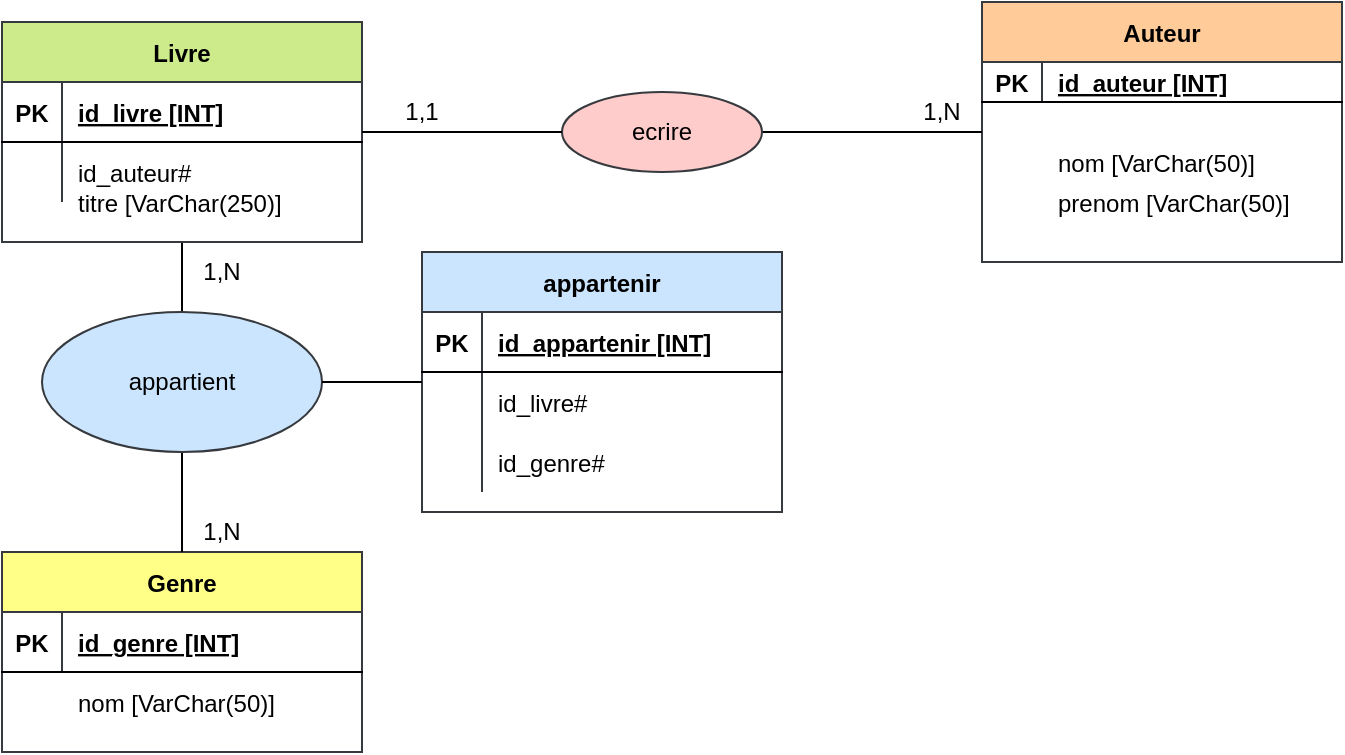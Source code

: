<mxfile version="15.0.2" type="github" pages="3">
  <diagram id="AbCE0Ak5oIQ9xh3UHS5y" name="Page-1">
    <mxGraphModel dx="1102" dy="572" grid="1" gridSize="10" guides="1" tooltips="1" connect="1" arrows="1" fold="1" page="1" pageScale="1" pageWidth="827" pageHeight="1169" math="0" shadow="0">
      <root>
        <mxCell id="0" />
        <mxCell id="1" parent="0" />
        <mxCell id="mOvz1noFgvbSAtTz_Kud-14" value="Auteur" style="shape=table;startSize=30;container=1;collapsible=1;childLayout=tableLayout;fixedRows=1;rowLines=0;fontStyle=1;align=center;resizeLast=1;fillColor=#ffcc99;strokeColor=#36393d;" parent="1" vertex="1">
          <mxGeometry x="560" y="135" width="180" height="130" as="geometry" />
        </mxCell>
        <mxCell id="mOvz1noFgvbSAtTz_Kud-15" value="" style="shape=partialRectangle;collapsible=0;dropTarget=0;pointerEvents=0;fillColor=none;top=0;left=0;bottom=1;right=0;points=[[0,0.5],[1,0.5]];portConstraint=eastwest;" parent="mOvz1noFgvbSAtTz_Kud-14" vertex="1">
          <mxGeometry y="30" width="180" height="20" as="geometry" />
        </mxCell>
        <mxCell id="mOvz1noFgvbSAtTz_Kud-16" value="PK" style="shape=partialRectangle;connectable=0;fillColor=none;top=0;left=0;bottom=0;right=0;fontStyle=1;overflow=hidden;" parent="mOvz1noFgvbSAtTz_Kud-15" vertex="1">
          <mxGeometry width="30" height="20" as="geometry" />
        </mxCell>
        <mxCell id="mOvz1noFgvbSAtTz_Kud-17" value="id_auteur [INT]" style="shape=partialRectangle;connectable=0;fillColor=none;top=0;left=0;bottom=0;right=0;align=left;spacingLeft=6;fontStyle=5;overflow=hidden;" parent="mOvz1noFgvbSAtTz_Kud-15" vertex="1">
          <mxGeometry x="30" width="150" height="20" as="geometry" />
        </mxCell>
        <mxCell id="mOvz1noFgvbSAtTz_Kud-33" value="1,1" style="text;html=1;strokeColor=none;fillColor=none;align=center;verticalAlign=middle;whiteSpace=wrap;rounded=0;" parent="1" vertex="1">
          <mxGeometry x="260" y="180" width="40" height="20" as="geometry" />
        </mxCell>
        <mxCell id="mOvz1noFgvbSAtTz_Kud-34" value="1,N" style="text;html=1;strokeColor=none;fillColor=none;align=center;verticalAlign=middle;whiteSpace=wrap;rounded=0;" parent="1" vertex="1">
          <mxGeometry x="520" y="180" width="40" height="20" as="geometry" />
        </mxCell>
        <mxCell id="mOvz1noFgvbSAtTz_Kud-35" value="Genre" style="shape=table;startSize=30;container=1;collapsible=1;childLayout=tableLayout;fixedRows=1;rowLines=0;fontStyle=1;align=center;resizeLast=1;fillColor=#ffff88;strokeColor=#36393d;" parent="1" vertex="1">
          <mxGeometry x="70" y="410" width="180" height="100" as="geometry" />
        </mxCell>
        <mxCell id="mOvz1noFgvbSAtTz_Kud-36" value="" style="shape=partialRectangle;collapsible=0;dropTarget=0;pointerEvents=0;fillColor=none;top=0;left=0;bottom=1;right=0;points=[[0,0.5],[1,0.5]];portConstraint=eastwest;" parent="mOvz1noFgvbSAtTz_Kud-35" vertex="1">
          <mxGeometry y="30" width="180" height="30" as="geometry" />
        </mxCell>
        <mxCell id="mOvz1noFgvbSAtTz_Kud-37" value="PK" style="shape=partialRectangle;connectable=0;fillColor=none;top=0;left=0;bottom=0;right=0;fontStyle=1;overflow=hidden;" parent="mOvz1noFgvbSAtTz_Kud-36" vertex="1">
          <mxGeometry width="30" height="30" as="geometry" />
        </mxCell>
        <mxCell id="mOvz1noFgvbSAtTz_Kud-38" value="id_genre [INT]" style="shape=partialRectangle;connectable=0;fillColor=none;top=0;left=0;bottom=0;right=0;align=left;spacingLeft=6;fontStyle=5;overflow=hidden;" parent="mOvz1noFgvbSAtTz_Kud-36" vertex="1">
          <mxGeometry x="30" width="150" height="30" as="geometry" />
        </mxCell>
        <mxCell id="mOvz1noFgvbSAtTz_Kud-40" value="" style="endArrow=none;html=1;rounded=0;" parent="1" source="mOvz1noFgvbSAtTz_Kud-62" target="mOvz1noFgvbSAtTz_Kud-35" edge="1">
          <mxGeometry relative="1" as="geometry">
            <mxPoint x="160" y="220" as="sourcePoint" />
            <mxPoint x="160" y="400" as="targetPoint" />
          </mxGeometry>
        </mxCell>
        <mxCell id="mOvz1noFgvbSAtTz_Kud-62" value="Livre" style="shape=table;startSize=30;container=1;collapsible=1;childLayout=tableLayout;fixedRows=1;rowLines=0;fontStyle=1;align=center;resizeLast=1;fillColor=#cdeb8b;strokeColor=#36393d;" parent="1" vertex="1">
          <mxGeometry x="70" y="145" width="180" height="110" as="geometry" />
        </mxCell>
        <mxCell id="mOvz1noFgvbSAtTz_Kud-63" value="" style="shape=partialRectangle;collapsible=0;dropTarget=0;pointerEvents=0;fillColor=none;top=0;left=0;bottom=1;right=0;points=[[0,0.5],[1,0.5]];portConstraint=eastwest;" parent="mOvz1noFgvbSAtTz_Kud-62" vertex="1">
          <mxGeometry y="30" width="180" height="30" as="geometry" />
        </mxCell>
        <mxCell id="mOvz1noFgvbSAtTz_Kud-64" value="PK" style="shape=partialRectangle;connectable=0;fillColor=none;top=0;left=0;bottom=0;right=0;fontStyle=1;overflow=hidden;" parent="mOvz1noFgvbSAtTz_Kud-63" vertex="1">
          <mxGeometry width="30" height="30" as="geometry" />
        </mxCell>
        <mxCell id="mOvz1noFgvbSAtTz_Kud-65" value="id_livre [INT]" style="shape=partialRectangle;connectable=0;fillColor=none;top=0;left=0;bottom=0;right=0;align=left;spacingLeft=6;fontStyle=5;overflow=hidden;" parent="mOvz1noFgvbSAtTz_Kud-63" vertex="1">
          <mxGeometry x="30" width="150" height="30" as="geometry" />
        </mxCell>
        <mxCell id="mOvz1noFgvbSAtTz_Kud-66" value="" style="shape=partialRectangle;collapsible=0;dropTarget=0;pointerEvents=0;fillColor=none;top=0;left=0;bottom=0;right=0;points=[[0,0.5],[1,0.5]];portConstraint=eastwest;" parent="mOvz1noFgvbSAtTz_Kud-62" vertex="1">
          <mxGeometry y="60" width="180" height="30" as="geometry" />
        </mxCell>
        <mxCell id="mOvz1noFgvbSAtTz_Kud-67" value="" style="shape=partialRectangle;connectable=0;fillColor=none;top=0;left=0;bottom=0;right=0;editable=1;overflow=hidden;" parent="mOvz1noFgvbSAtTz_Kud-66" vertex="1">
          <mxGeometry width="30" height="30" as="geometry" />
        </mxCell>
        <mxCell id="mOvz1noFgvbSAtTz_Kud-68" value="id_auteur#" style="shape=partialRectangle;connectable=0;fillColor=none;top=0;left=0;bottom=0;right=0;align=left;spacingLeft=6;overflow=hidden;" parent="mOvz1noFgvbSAtTz_Kud-66" vertex="1">
          <mxGeometry x="30" width="150" height="30" as="geometry" />
        </mxCell>
        <mxCell id="mOvz1noFgvbSAtTz_Kud-76" value="" style="endArrow=none;html=1;rounded=0;startArrow=none;" parent="1" source="lWQE9JphC08PYKFzjRkk-3" target="mOvz1noFgvbSAtTz_Kud-14" edge="1">
          <mxGeometry relative="1" as="geometry">
            <mxPoint x="177.872" y="270" as="sourcePoint" />
            <mxPoint x="171.489" y="420" as="targetPoint" />
            <Array as="points">
              <mxPoint x="510" y="200" />
            </Array>
          </mxGeometry>
        </mxCell>
        <mxCell id="mOvz1noFgvbSAtTz_Kud-77" value="appartient" style="ellipse;whiteSpace=wrap;html=1;fillColor=#cce5ff;strokeColor=#36393d;" parent="1" vertex="1">
          <mxGeometry x="90" y="290" width="140" height="70" as="geometry" />
        </mxCell>
        <mxCell id="mOvz1noFgvbSAtTz_Kud-78" value="1,N" style="text;html=1;strokeColor=none;fillColor=none;align=center;verticalAlign=middle;whiteSpace=wrap;rounded=0;" parent="1" vertex="1">
          <mxGeometry x="160" y="390" width="40" height="20" as="geometry" />
        </mxCell>
        <mxCell id="mOvz1noFgvbSAtTz_Kud-79" value="1,N" style="text;html=1;strokeColor=none;fillColor=none;align=center;verticalAlign=middle;whiteSpace=wrap;rounded=0;" parent="1" vertex="1">
          <mxGeometry x="160" y="260" width="40" height="20" as="geometry" />
        </mxCell>
        <mxCell id="mOvz1noFgvbSAtTz_Kud-80" value="appartenir" style="shape=table;startSize=30;container=1;collapsible=1;childLayout=tableLayout;fixedRows=1;rowLines=0;fontStyle=1;align=center;resizeLast=1;fillColor=#cce5ff;strokeColor=#36393d;" parent="1" vertex="1">
          <mxGeometry x="280" y="260" width="180" height="130" as="geometry" />
        </mxCell>
        <mxCell id="mOvz1noFgvbSAtTz_Kud-81" value="" style="shape=partialRectangle;collapsible=0;dropTarget=0;pointerEvents=0;fillColor=none;top=0;left=0;bottom=1;right=0;points=[[0,0.5],[1,0.5]];portConstraint=eastwest;" parent="mOvz1noFgvbSAtTz_Kud-80" vertex="1">
          <mxGeometry y="30" width="180" height="30" as="geometry" />
        </mxCell>
        <mxCell id="mOvz1noFgvbSAtTz_Kud-82" value="PK" style="shape=partialRectangle;connectable=0;fillColor=none;top=0;left=0;bottom=0;right=0;fontStyle=1;overflow=hidden;" parent="mOvz1noFgvbSAtTz_Kud-81" vertex="1">
          <mxGeometry width="30" height="30" as="geometry" />
        </mxCell>
        <mxCell id="mOvz1noFgvbSAtTz_Kud-83" value="id_appartenir [INT]" style="shape=partialRectangle;connectable=0;fillColor=none;top=0;left=0;bottom=0;right=0;align=left;spacingLeft=6;fontStyle=5;overflow=hidden;" parent="mOvz1noFgvbSAtTz_Kud-81" vertex="1">
          <mxGeometry x="30" width="150" height="30" as="geometry" />
        </mxCell>
        <mxCell id="mOvz1noFgvbSAtTz_Kud-84" value="" style="shape=partialRectangle;collapsible=0;dropTarget=0;pointerEvents=0;fillColor=none;top=0;left=0;bottom=0;right=0;points=[[0,0.5],[1,0.5]];portConstraint=eastwest;" parent="mOvz1noFgvbSAtTz_Kud-80" vertex="1">
          <mxGeometry y="60" width="180" height="30" as="geometry" />
        </mxCell>
        <mxCell id="mOvz1noFgvbSAtTz_Kud-85" value="" style="shape=partialRectangle;connectable=0;fillColor=none;top=0;left=0;bottom=0;right=0;editable=1;overflow=hidden;" parent="mOvz1noFgvbSAtTz_Kud-84" vertex="1">
          <mxGeometry width="30" height="30" as="geometry" />
        </mxCell>
        <mxCell id="mOvz1noFgvbSAtTz_Kud-86" value="id_livre#" style="shape=partialRectangle;connectable=0;fillColor=none;top=0;left=0;bottom=0;right=0;align=left;spacingLeft=6;overflow=hidden;" parent="mOvz1noFgvbSAtTz_Kud-84" vertex="1">
          <mxGeometry x="30" width="150" height="30" as="geometry" />
        </mxCell>
        <mxCell id="mOvz1noFgvbSAtTz_Kud-87" value="" style="shape=partialRectangle;collapsible=0;dropTarget=0;pointerEvents=0;fillColor=none;top=0;left=0;bottom=0;right=0;points=[[0,0.5],[1,0.5]];portConstraint=eastwest;" parent="mOvz1noFgvbSAtTz_Kud-80" vertex="1">
          <mxGeometry y="90" width="180" height="30" as="geometry" />
        </mxCell>
        <mxCell id="mOvz1noFgvbSAtTz_Kud-88" value="" style="shape=partialRectangle;connectable=0;fillColor=none;top=0;left=0;bottom=0;right=0;editable=1;overflow=hidden;" parent="mOvz1noFgvbSAtTz_Kud-87" vertex="1">
          <mxGeometry width="30" height="30" as="geometry" />
        </mxCell>
        <mxCell id="mOvz1noFgvbSAtTz_Kud-89" value="id_genre#" style="shape=partialRectangle;connectable=0;fillColor=none;top=0;left=0;bottom=0;right=0;align=left;spacingLeft=6;overflow=hidden;" parent="mOvz1noFgvbSAtTz_Kud-87" vertex="1">
          <mxGeometry x="30" width="150" height="30" as="geometry" />
        </mxCell>
        <mxCell id="mOvz1noFgvbSAtTz_Kud-93" value="" style="endArrow=none;html=1;rounded=0;" parent="1" source="mOvz1noFgvbSAtTz_Kud-77" target="mOvz1noFgvbSAtTz_Kud-80" edge="1">
          <mxGeometry relative="1" as="geometry">
            <mxPoint x="210" y="310" as="sourcePoint" />
            <mxPoint x="370" y="310" as="targetPoint" />
          </mxGeometry>
        </mxCell>
        <mxCell id="lWQE9JphC08PYKFzjRkk-3" value="ecrire" style="ellipse;whiteSpace=wrap;html=1;align=center;fillColor=#ffcccc;strokeColor=#36393d;" parent="1" vertex="1">
          <mxGeometry x="350" y="180" width="100" height="40" as="geometry" />
        </mxCell>
        <mxCell id="lWQE9JphC08PYKFzjRkk-4" value="" style="endArrow=none;html=1;rounded=0;" parent="1" source="mOvz1noFgvbSAtTz_Kud-62" target="lWQE9JphC08PYKFzjRkk-3" edge="1">
          <mxGeometry relative="1" as="geometry">
            <mxPoint x="260" y="210" as="sourcePoint" />
            <mxPoint x="550" y="210" as="targetPoint" />
          </mxGeometry>
        </mxCell>
        <mxCell id="lWQE9JphC08PYKFzjRkk-7" value="nom  [VarChar(50)]" style="shape=partialRectangle;connectable=0;fillColor=none;top=0;left=0;bottom=0;right=0;align=left;spacingLeft=6;overflow=hidden;" parent="1" vertex="1">
          <mxGeometry x="100" y="470" width="150" height="30" as="geometry" />
        </mxCell>
        <mxCell id="lWQE9JphC08PYKFzjRkk-8" value="nom  [VarChar(50)]" style="shape=partialRectangle;connectable=0;fillColor=none;top=0;left=0;bottom=0;right=0;align=left;spacingLeft=6;overflow=hidden;" parent="1" vertex="1">
          <mxGeometry x="590" y="200" width="150" height="30" as="geometry" />
        </mxCell>
        <mxCell id="lWQE9JphC08PYKFzjRkk-9" value="prenom [VarChar(50)]" style="shape=partialRectangle;connectable=0;fillColor=none;top=0;left=0;bottom=0;right=0;align=left;spacingLeft=6;overflow=hidden;" parent="1" vertex="1">
          <mxGeometry x="590" y="220" width="150" height="30" as="geometry" />
        </mxCell>
        <mxCell id="lWQE9JphC08PYKFzjRkk-10" value="" style="shape=partialRectangle;collapsible=0;dropTarget=0;pointerEvents=0;fillColor=none;top=0;left=0;bottom=0;right=0;points=[[0,0.5],[1,0.5]];portConstraint=eastwest;" parent="1" vertex="1">
          <mxGeometry x="70" y="220" width="180" height="30" as="geometry" />
        </mxCell>
        <mxCell id="lWQE9JphC08PYKFzjRkk-11" value="" style="shape=partialRectangle;connectable=0;fillColor=none;top=0;left=0;bottom=0;right=0;editable=1;overflow=hidden;" parent="lWQE9JphC08PYKFzjRkk-10" vertex="1">
          <mxGeometry width="30" height="30" as="geometry" />
        </mxCell>
        <mxCell id="lWQE9JphC08PYKFzjRkk-12" value="titre [VarChar(250)]" style="shape=partialRectangle;connectable=0;fillColor=none;top=0;left=0;bottom=0;right=0;align=left;spacingLeft=6;overflow=hidden;" parent="lWQE9JphC08PYKFzjRkk-10" vertex="1">
          <mxGeometry x="30" width="150" height="30" as="geometry" />
        </mxCell>
      </root>
    </mxGraphModel>
  </diagram>
  <diagram id="wehZLnJMWcb-ssr2CkZy" name="Page-2">
    <mxGraphModel dx="1102" dy="572" grid="1" gridSize="10" guides="1" tooltips="1" connect="1" arrows="1" fold="1" page="1" pageScale="1" pageWidth="827" pageHeight="1169" math="0" shadow="0">
      <root>
        <mxCell id="ZFpiVaLE_z6D4qdpDTQy-0" />
        <mxCell id="ZFpiVaLE_z6D4qdpDTQy-1" parent="ZFpiVaLE_z6D4qdpDTQy-0" />
        <mxCell id="YkrJgEnonw5K91_BBpXp-0" value="client" style="shape=table;startSize=30;container=1;collapsible=1;childLayout=tableLayout;fixedRows=1;rowLines=0;fontStyle=1;align=center;resizeLast=1;fillColor=#ffe6cc;strokeColor=#d79b00;" vertex="1" parent="ZFpiVaLE_z6D4qdpDTQy-1">
          <mxGeometry x="560" y="145" width="180" height="130" as="geometry" />
        </mxCell>
        <mxCell id="YkrJgEnonw5K91_BBpXp-1" value="" style="shape=partialRectangle;collapsible=0;dropTarget=0;pointerEvents=0;fillColor=none;top=0;left=0;bottom=1;right=0;points=[[0,0.5],[1,0.5]];portConstraint=eastwest;" vertex="1" parent="YkrJgEnonw5K91_BBpXp-0">
          <mxGeometry y="30" width="180" height="20" as="geometry" />
        </mxCell>
        <mxCell id="YkrJgEnonw5K91_BBpXp-2" value="PK" style="shape=partialRectangle;connectable=0;fillColor=none;top=0;left=0;bottom=0;right=0;fontStyle=1;overflow=hidden;" vertex="1" parent="YkrJgEnonw5K91_BBpXp-1">
          <mxGeometry width="30" height="20" as="geometry" />
        </mxCell>
        <mxCell id="YkrJgEnonw5K91_BBpXp-3" value="id_client [INT]" style="shape=partialRectangle;connectable=0;fillColor=none;top=0;left=0;bottom=0;right=0;align=left;spacingLeft=6;fontStyle=5;overflow=hidden;" vertex="1" parent="YkrJgEnonw5K91_BBpXp-1">
          <mxGeometry x="30" width="150" height="20" as="geometry" />
        </mxCell>
        <mxCell id="YkrJgEnonw5K91_BBpXp-4" value="1,1" style="text;html=1;strokeColor=none;fillColor=none;align=center;verticalAlign=middle;whiteSpace=wrap;rounded=0;" vertex="1" parent="ZFpiVaLE_z6D4qdpDTQy-1">
          <mxGeometry x="260" y="190" width="40" height="20" as="geometry" />
        </mxCell>
        <mxCell id="YkrJgEnonw5K91_BBpXp-5" value="1,N" style="text;html=1;strokeColor=none;fillColor=none;align=center;verticalAlign=middle;whiteSpace=wrap;rounded=0;" vertex="1" parent="ZFpiVaLE_z6D4qdpDTQy-1">
          <mxGeometry x="520" y="190" width="40" height="20" as="geometry" />
        </mxCell>
        <mxCell id="YkrJgEnonw5K91_BBpXp-11" value="produit" style="shape=table;startSize=30;container=1;collapsible=1;childLayout=tableLayout;fixedRows=1;rowLines=0;fontStyle=1;align=center;resizeLast=1;fillColor=#e1d5e7;strokeColor=#9673a6;" vertex="1" parent="ZFpiVaLE_z6D4qdpDTQy-1">
          <mxGeometry x="80" y="160" width="180" height="110" as="geometry" />
        </mxCell>
        <mxCell id="YkrJgEnonw5K91_BBpXp-12" value="" style="shape=partialRectangle;collapsible=0;dropTarget=0;pointerEvents=0;fillColor=none;top=0;left=0;bottom=1;right=0;points=[[0,0.5],[1,0.5]];portConstraint=eastwest;" vertex="1" parent="YkrJgEnonw5K91_BBpXp-11">
          <mxGeometry y="30" width="180" height="30" as="geometry" />
        </mxCell>
        <mxCell id="YkrJgEnonw5K91_BBpXp-13" value="PK" style="shape=partialRectangle;connectable=0;fillColor=none;top=0;left=0;bottom=0;right=0;fontStyle=1;overflow=hidden;" vertex="1" parent="YkrJgEnonw5K91_BBpXp-12">
          <mxGeometry width="30" height="30" as="geometry" />
        </mxCell>
        <mxCell id="YkrJgEnonw5K91_BBpXp-14" value="id_produit [INT]" style="shape=partialRectangle;connectable=0;fillColor=none;top=0;left=0;bottom=0;right=0;align=left;spacingLeft=6;fontStyle=5;overflow=hidden;" vertex="1" parent="YkrJgEnonw5K91_BBpXp-12">
          <mxGeometry x="30" width="150" height="30" as="geometry" />
        </mxCell>
        <mxCell id="YkrJgEnonw5K91_BBpXp-15" value="" style="shape=partialRectangle;collapsible=0;dropTarget=0;pointerEvents=0;fillColor=none;top=0;left=0;bottom=0;right=0;points=[[0,0.5],[1,0.5]];portConstraint=eastwest;" vertex="1" parent="YkrJgEnonw5K91_BBpXp-11">
          <mxGeometry y="60" width="180" height="30" as="geometry" />
        </mxCell>
        <mxCell id="YkrJgEnonw5K91_BBpXp-16" value="" style="shape=partialRectangle;connectable=0;fillColor=none;top=0;left=0;bottom=0;right=0;editable=1;overflow=hidden;" vertex="1" parent="YkrJgEnonw5K91_BBpXp-15">
          <mxGeometry width="30" height="30" as="geometry" />
        </mxCell>
        <mxCell id="YkrJgEnonw5K91_BBpXp-17" value="id_auteur#" style="shape=partialRectangle;connectable=0;fillColor=none;top=0;left=0;bottom=0;right=0;align=left;spacingLeft=6;overflow=hidden;" vertex="1" parent="YkrJgEnonw5K91_BBpXp-15">
          <mxGeometry x="30" width="150" height="30" as="geometry" />
        </mxCell>
        <mxCell id="YkrJgEnonw5K91_BBpXp-18" value="" style="endArrow=none;html=1;rounded=0;startArrow=none;" edge="1" parent="ZFpiVaLE_z6D4qdpDTQy-1" source="YkrJgEnonw5K91_BBpXp-33" target="YkrJgEnonw5K91_BBpXp-0">
          <mxGeometry relative="1" as="geometry">
            <mxPoint x="177.872" y="270" as="sourcePoint" />
            <mxPoint x="171.489" y="420" as="targetPoint" />
          </mxGeometry>
        </mxCell>
        <mxCell id="YkrJgEnonw5K91_BBpXp-22" value="commande" style="shape=table;startSize=30;container=1;collapsible=1;childLayout=tableLayout;fixedRows=1;rowLines=0;fontStyle=1;align=center;resizeLast=1;fillColor=#f8cecc;strokeColor=#b85450;" vertex="1" parent="ZFpiVaLE_z6D4qdpDTQy-1">
          <mxGeometry x="300" y="275" width="180" height="160" as="geometry" />
        </mxCell>
        <mxCell id="YkrJgEnonw5K91_BBpXp-23" value="" style="shape=partialRectangle;collapsible=0;dropTarget=0;pointerEvents=0;fillColor=none;top=0;left=0;bottom=1;right=0;points=[[0,0.5],[1,0.5]];portConstraint=eastwest;" vertex="1" parent="YkrJgEnonw5K91_BBpXp-22">
          <mxGeometry y="30" width="180" height="30" as="geometry" />
        </mxCell>
        <mxCell id="YkrJgEnonw5K91_BBpXp-24" value="PK" style="shape=partialRectangle;connectable=0;fillColor=none;top=0;left=0;bottom=0;right=0;fontStyle=1;overflow=hidden;" vertex="1" parent="YkrJgEnonw5K91_BBpXp-23">
          <mxGeometry width="30" height="30" as="geometry" />
        </mxCell>
        <mxCell id="YkrJgEnonw5K91_BBpXp-25" value="id_commande[INT]" style="shape=partialRectangle;connectable=0;fillColor=none;top=0;left=0;bottom=0;right=0;align=left;spacingLeft=6;fontStyle=5;overflow=hidden;" vertex="1" parent="YkrJgEnonw5K91_BBpXp-23">
          <mxGeometry x="30" width="150" height="30" as="geometry" />
        </mxCell>
        <mxCell id="YkrJgEnonw5K91_BBpXp-26" value="" style="shape=partialRectangle;collapsible=0;dropTarget=0;pointerEvents=0;fillColor=none;top=0;left=0;bottom=0;right=0;points=[[0,0.5],[1,0.5]];portConstraint=eastwest;" vertex="1" parent="YkrJgEnonw5K91_BBpXp-22">
          <mxGeometry y="60" width="180" height="30" as="geometry" />
        </mxCell>
        <mxCell id="YkrJgEnonw5K91_BBpXp-27" value="" style="shape=partialRectangle;connectable=0;fillColor=none;top=0;left=0;bottom=0;right=0;editable=1;overflow=hidden;" vertex="1" parent="YkrJgEnonw5K91_BBpXp-26">
          <mxGeometry width="30" height="30" as="geometry" />
        </mxCell>
        <mxCell id="YkrJgEnonw5K91_BBpXp-28" value="id_client#" style="shape=partialRectangle;connectable=0;fillColor=none;top=0;left=0;bottom=0;right=0;align=left;spacingLeft=6;overflow=hidden;" vertex="1" parent="YkrJgEnonw5K91_BBpXp-26">
          <mxGeometry x="30" width="150" height="30" as="geometry" />
        </mxCell>
        <mxCell id="YkrJgEnonw5K91_BBpXp-29" value="" style="shape=partialRectangle;collapsible=0;dropTarget=0;pointerEvents=0;fillColor=none;top=0;left=0;bottom=0;right=0;points=[[0,0.5],[1,0.5]];portConstraint=eastwest;" vertex="1" parent="YkrJgEnonw5K91_BBpXp-22">
          <mxGeometry y="90" width="180" height="30" as="geometry" />
        </mxCell>
        <mxCell id="YkrJgEnonw5K91_BBpXp-30" value="" style="shape=partialRectangle;connectable=0;fillColor=none;top=0;left=0;bottom=0;right=0;editable=1;overflow=hidden;" vertex="1" parent="YkrJgEnonw5K91_BBpXp-29">
          <mxGeometry width="30" height="30" as="geometry" />
        </mxCell>
        <mxCell id="YkrJgEnonw5K91_BBpXp-31" value="id_produit#" style="shape=partialRectangle;connectable=0;fillColor=none;top=0;left=0;bottom=0;right=0;align=left;spacingLeft=6;overflow=hidden;" vertex="1" parent="YkrJgEnonw5K91_BBpXp-29">
          <mxGeometry x="30" width="150" height="30" as="geometry" />
        </mxCell>
        <mxCell id="YkrJgEnonw5K91_BBpXp-32" value="" style="endArrow=none;html=1;rounded=0;exitX=0.4;exitY=1;exitDx=0;exitDy=0;exitPerimeter=0;" edge="1" parent="ZFpiVaLE_z6D4qdpDTQy-1" source="YkrJgEnonw5K91_BBpXp-33" target="YkrJgEnonw5K91_BBpXp-22">
          <mxGeometry relative="1" as="geometry">
            <mxPoint x="390" y="240" as="sourcePoint" />
            <mxPoint x="370" y="310" as="targetPoint" />
          </mxGeometry>
        </mxCell>
        <mxCell id="YkrJgEnonw5K91_BBpXp-33" value="commander" style="ellipse;whiteSpace=wrap;html=1;align=center;fillColor=#f8cecc;strokeColor=#b85450;" vertex="1" parent="ZFpiVaLE_z6D4qdpDTQy-1">
          <mxGeometry x="350" y="190" width="100" height="40" as="geometry" />
        </mxCell>
        <mxCell id="YkrJgEnonw5K91_BBpXp-34" value="" style="endArrow=none;html=1;rounded=0;" edge="1" parent="ZFpiVaLE_z6D4qdpDTQy-1" source="YkrJgEnonw5K91_BBpXp-11" target="YkrJgEnonw5K91_BBpXp-33">
          <mxGeometry relative="1" as="geometry">
            <mxPoint x="260" y="210" as="sourcePoint" />
            <mxPoint x="550" y="210" as="targetPoint" />
          </mxGeometry>
        </mxCell>
        <mxCell id="YkrJgEnonw5K91_BBpXp-36" value="nom  [VarChar(50)]" style="shape=partialRectangle;connectable=0;fillColor=none;top=0;left=0;bottom=0;right=0;align=left;spacingLeft=6;overflow=hidden;" vertex="1" parent="ZFpiVaLE_z6D4qdpDTQy-1">
          <mxGeometry x="590" y="230" width="150" height="30" as="geometry" />
        </mxCell>
        <mxCell id="YkrJgEnonw5K91_BBpXp-37" value="prenom [VarChar(50)]" style="shape=partialRectangle;connectable=0;fillColor=none;top=0;left=0;bottom=0;right=0;align=left;spacingLeft=6;overflow=hidden;" vertex="1" parent="ZFpiVaLE_z6D4qdpDTQy-1">
          <mxGeometry x="590" y="200" width="150" height="30" as="geometry" />
        </mxCell>
        <mxCell id="YkrJgEnonw5K91_BBpXp-38" value="" style="shape=partialRectangle;collapsible=0;dropTarget=0;pointerEvents=0;fillColor=none;top=0;left=0;bottom=0;right=0;points=[[0,0.5],[1,0.5]];portConstraint=eastwest;" vertex="1" parent="ZFpiVaLE_z6D4qdpDTQy-1">
          <mxGeometry x="80" y="240" width="180" height="30" as="geometry" />
        </mxCell>
        <mxCell id="YkrJgEnonw5K91_BBpXp-39" value="" style="shape=partialRectangle;connectable=0;fillColor=none;top=0;left=0;bottom=0;right=0;editable=1;overflow=hidden;" vertex="1" parent="YkrJgEnonw5K91_BBpXp-38">
          <mxGeometry width="30" height="30" as="geometry" />
        </mxCell>
        <mxCell id="YkrJgEnonw5K91_BBpXp-40" value="titre [VarChar(250)]" style="shape=partialRectangle;connectable=0;fillColor=none;top=0;left=0;bottom=0;right=0;align=left;spacingLeft=6;overflow=hidden;" vertex="1" parent="YkrJgEnonw5K91_BBpXp-38">
          <mxGeometry x="30" width="150" height="30" as="geometry" />
        </mxCell>
        <mxCell id="YkrJgEnonw5K91_BBpXp-41" value="date[DATE]" style="shape=partialRectangle;connectable=0;fillColor=none;top=0;left=0;bottom=0;right=0;align=left;spacingLeft=6;overflow=hidden;" vertex="1" parent="ZFpiVaLE_z6D4qdpDTQy-1">
          <mxGeometry x="330" y="390" width="150" height="30" as="geometry" />
        </mxCell>
      </root>
    </mxGraphModel>
  </diagram>
  <diagram id="p6qSsXff9O-T0E-ZGHbC" name="Page-3">
    <mxGraphModel dx="1102" dy="572" grid="1" gridSize="10" guides="1" tooltips="1" connect="1" arrows="1" fold="1" page="1" pageScale="1" pageWidth="827" pageHeight="1169" math="0" shadow="0">
      <root>
        <mxCell id="jUMblCy30lvpUQcVW295-0" />
        <mxCell id="jUMblCy30lvpUQcVW295-1" parent="jUMblCy30lvpUQcVW295-0" />
        <mxCell id="M80bI8jsAqBFy6-UaARB-0" value="departement" style="shape=table;startSize=30;container=1;collapsible=1;childLayout=tableLayout;fixedRows=1;rowLines=0;fontStyle=1;align=center;resizeLast=1;fillColor=#ffe6cc;strokeColor=#d79b00;" vertex="1" parent="jUMblCy30lvpUQcVW295-1">
          <mxGeometry x="560" y="162.5" width="180" height="95" as="geometry" />
        </mxCell>
        <mxCell id="M80bI8jsAqBFy6-UaARB-1" value="" style="shape=partialRectangle;collapsible=0;dropTarget=0;pointerEvents=0;fillColor=none;top=0;left=0;bottom=1;right=0;points=[[0,0.5],[1,0.5]];portConstraint=eastwest;" vertex="1" parent="M80bI8jsAqBFy6-UaARB-0">
          <mxGeometry y="30" width="180" height="25" as="geometry" />
        </mxCell>
        <mxCell id="M80bI8jsAqBFy6-UaARB-2" value="PK" style="shape=partialRectangle;connectable=0;fillColor=none;top=0;left=0;bottom=0;right=0;fontStyle=1;overflow=hidden;" vertex="1" parent="M80bI8jsAqBFy6-UaARB-1">
          <mxGeometry width="30" height="25" as="geometry" />
        </mxCell>
        <mxCell id="M80bI8jsAqBFy6-UaARB-3" value="id_dpt [INT]" style="shape=partialRectangle;connectable=0;fillColor=none;top=0;left=0;bottom=0;right=0;align=left;spacingLeft=6;fontStyle=5;overflow=hidden;" vertex="1" parent="M80bI8jsAqBFy6-UaARB-1">
          <mxGeometry x="30" width="150" height="25" as="geometry" />
        </mxCell>
        <mxCell id="M80bI8jsAqBFy6-UaARB-4" value="1,1" style="text;html=1;strokeColor=none;fillColor=none;align=center;verticalAlign=middle;whiteSpace=wrap;rounded=0;" vertex="1" parent="jUMblCy30lvpUQcVW295-1">
          <mxGeometry x="260" y="190" width="40" height="20" as="geometry" />
        </mxCell>
        <mxCell id="M80bI8jsAqBFy6-UaARB-5" value="1,N" style="text;html=1;strokeColor=none;fillColor=none;align=center;verticalAlign=middle;whiteSpace=wrap;rounded=0;" vertex="1" parent="jUMblCy30lvpUQcVW295-1">
          <mxGeometry x="520" y="190" width="40" height="20" as="geometry" />
        </mxCell>
        <mxCell id="M80bI8jsAqBFy6-UaARB-6" value="employe" style="shape=table;startSize=30;container=1;collapsible=1;childLayout=tableLayout;fixedRows=1;rowLines=0;fontStyle=1;align=center;resizeLast=1;fillColor=#e1d5e7;strokeColor=#9673a6;" vertex="1" parent="jUMblCy30lvpUQcVW295-1">
          <mxGeometry x="80" y="160" width="180" height="110" as="geometry" />
        </mxCell>
        <mxCell id="M80bI8jsAqBFy6-UaARB-7" value="" style="shape=partialRectangle;collapsible=0;dropTarget=0;pointerEvents=0;fillColor=none;top=0;left=0;bottom=1;right=0;points=[[0,0.5],[1,0.5]];portConstraint=eastwest;" vertex="1" parent="M80bI8jsAqBFy6-UaARB-6">
          <mxGeometry y="30" width="180" height="30" as="geometry" />
        </mxCell>
        <mxCell id="M80bI8jsAqBFy6-UaARB-8" value="PK" style="shape=partialRectangle;connectable=0;fillColor=none;top=0;left=0;bottom=0;right=0;fontStyle=1;overflow=hidden;" vertex="1" parent="M80bI8jsAqBFy6-UaARB-7">
          <mxGeometry width="30" height="30" as="geometry" />
        </mxCell>
        <mxCell id="M80bI8jsAqBFy6-UaARB-9" value="id_employe[INT]" style="shape=partialRectangle;connectable=0;fillColor=none;top=0;left=0;bottom=0;right=0;align=left;spacingLeft=6;fontStyle=5;overflow=hidden;" vertex="1" parent="M80bI8jsAqBFy6-UaARB-7">
          <mxGeometry x="30" width="150" height="30" as="geometry" />
        </mxCell>
        <mxCell id="M80bI8jsAqBFy6-UaARB-10" value="" style="shape=partialRectangle;collapsible=0;dropTarget=0;pointerEvents=0;fillColor=none;top=0;left=0;bottom=0;right=0;points=[[0,0.5],[1,0.5]];portConstraint=eastwest;" vertex="1" parent="M80bI8jsAqBFy6-UaARB-6">
          <mxGeometry y="60" width="180" height="30" as="geometry" />
        </mxCell>
        <mxCell id="M80bI8jsAqBFy6-UaARB-11" value="" style="shape=partialRectangle;connectable=0;fillColor=none;top=0;left=0;bottom=0;right=0;editable=1;overflow=hidden;" vertex="1" parent="M80bI8jsAqBFy6-UaARB-10">
          <mxGeometry width="30" height="30" as="geometry" />
        </mxCell>
        <mxCell id="M80bI8jsAqBFy6-UaARB-12" value="id_dpt#" style="shape=partialRectangle;connectable=0;fillColor=none;top=0;left=0;bottom=0;right=0;align=left;spacingLeft=6;overflow=hidden;" vertex="1" parent="M80bI8jsAqBFy6-UaARB-10">
          <mxGeometry x="30" width="150" height="30" as="geometry" />
        </mxCell>
        <mxCell id="M80bI8jsAqBFy6-UaARB-13" value="" style="endArrow=none;html=1;rounded=0;startArrow=none;" edge="1" parent="jUMblCy30lvpUQcVW295-1" source="M80bI8jsAqBFy6-UaARB-25" target="M80bI8jsAqBFy6-UaARB-0">
          <mxGeometry relative="1" as="geometry">
            <mxPoint x="177.872" y="270" as="sourcePoint" />
            <mxPoint x="171.489" y="420" as="targetPoint" />
          </mxGeometry>
        </mxCell>
        <mxCell id="M80bI8jsAqBFy6-UaARB-25" value="appartenir" style="ellipse;whiteSpace=wrap;html=1;align=center;fillColor=#f8cecc;strokeColor=#b85450;" vertex="1" parent="jUMblCy30lvpUQcVW295-1">
          <mxGeometry x="350" y="190" width="100" height="40" as="geometry" />
        </mxCell>
        <mxCell id="M80bI8jsAqBFy6-UaARB-26" value="" style="endArrow=none;html=1;rounded=0;" edge="1" parent="jUMblCy30lvpUQcVW295-1" source="M80bI8jsAqBFy6-UaARB-6" target="M80bI8jsAqBFy6-UaARB-25">
          <mxGeometry relative="1" as="geometry">
            <mxPoint x="260" y="210" as="sourcePoint" />
            <mxPoint x="550" y="210" as="targetPoint" />
          </mxGeometry>
        </mxCell>
        <mxCell id="M80bI8jsAqBFy6-UaARB-28" value="nom [VarChar(50)]" style="shape=partialRectangle;connectable=0;fillColor=none;top=0;left=0;bottom=0;right=0;align=left;spacingLeft=6;overflow=hidden;" vertex="1" parent="jUMblCy30lvpUQcVW295-1">
          <mxGeometry x="590" y="220" width="150" height="30" as="geometry" />
        </mxCell>
        <mxCell id="M80bI8jsAqBFy6-UaARB-29" value="" style="shape=partialRectangle;collapsible=0;dropTarget=0;pointerEvents=0;fillColor=none;top=0;left=0;bottom=0;right=0;points=[[0,0.5],[1,0.5]];portConstraint=eastwest;" vertex="1" parent="jUMblCy30lvpUQcVW295-1">
          <mxGeometry x="80" y="240" width="180" height="30" as="geometry" />
        </mxCell>
        <mxCell id="M80bI8jsAqBFy6-UaARB-30" value="" style="shape=partialRectangle;connectable=0;fillColor=none;top=0;left=0;bottom=0;right=0;editable=1;overflow=hidden;" vertex="1" parent="M80bI8jsAqBFy6-UaARB-29">
          <mxGeometry width="30" height="30" as="geometry" />
        </mxCell>
        <mxCell id="M80bI8jsAqBFy6-UaARB-31" value="nom [VarChar(50)]" style="shape=partialRectangle;connectable=0;fillColor=none;top=0;left=0;bottom=0;right=0;align=left;spacingLeft=6;overflow=hidden;" vertex="1" parent="M80bI8jsAqBFy6-UaARB-29">
          <mxGeometry x="30" width="150" height="30" as="geometry" />
        </mxCell>
      </root>
    </mxGraphModel>
  </diagram>
</mxfile>
